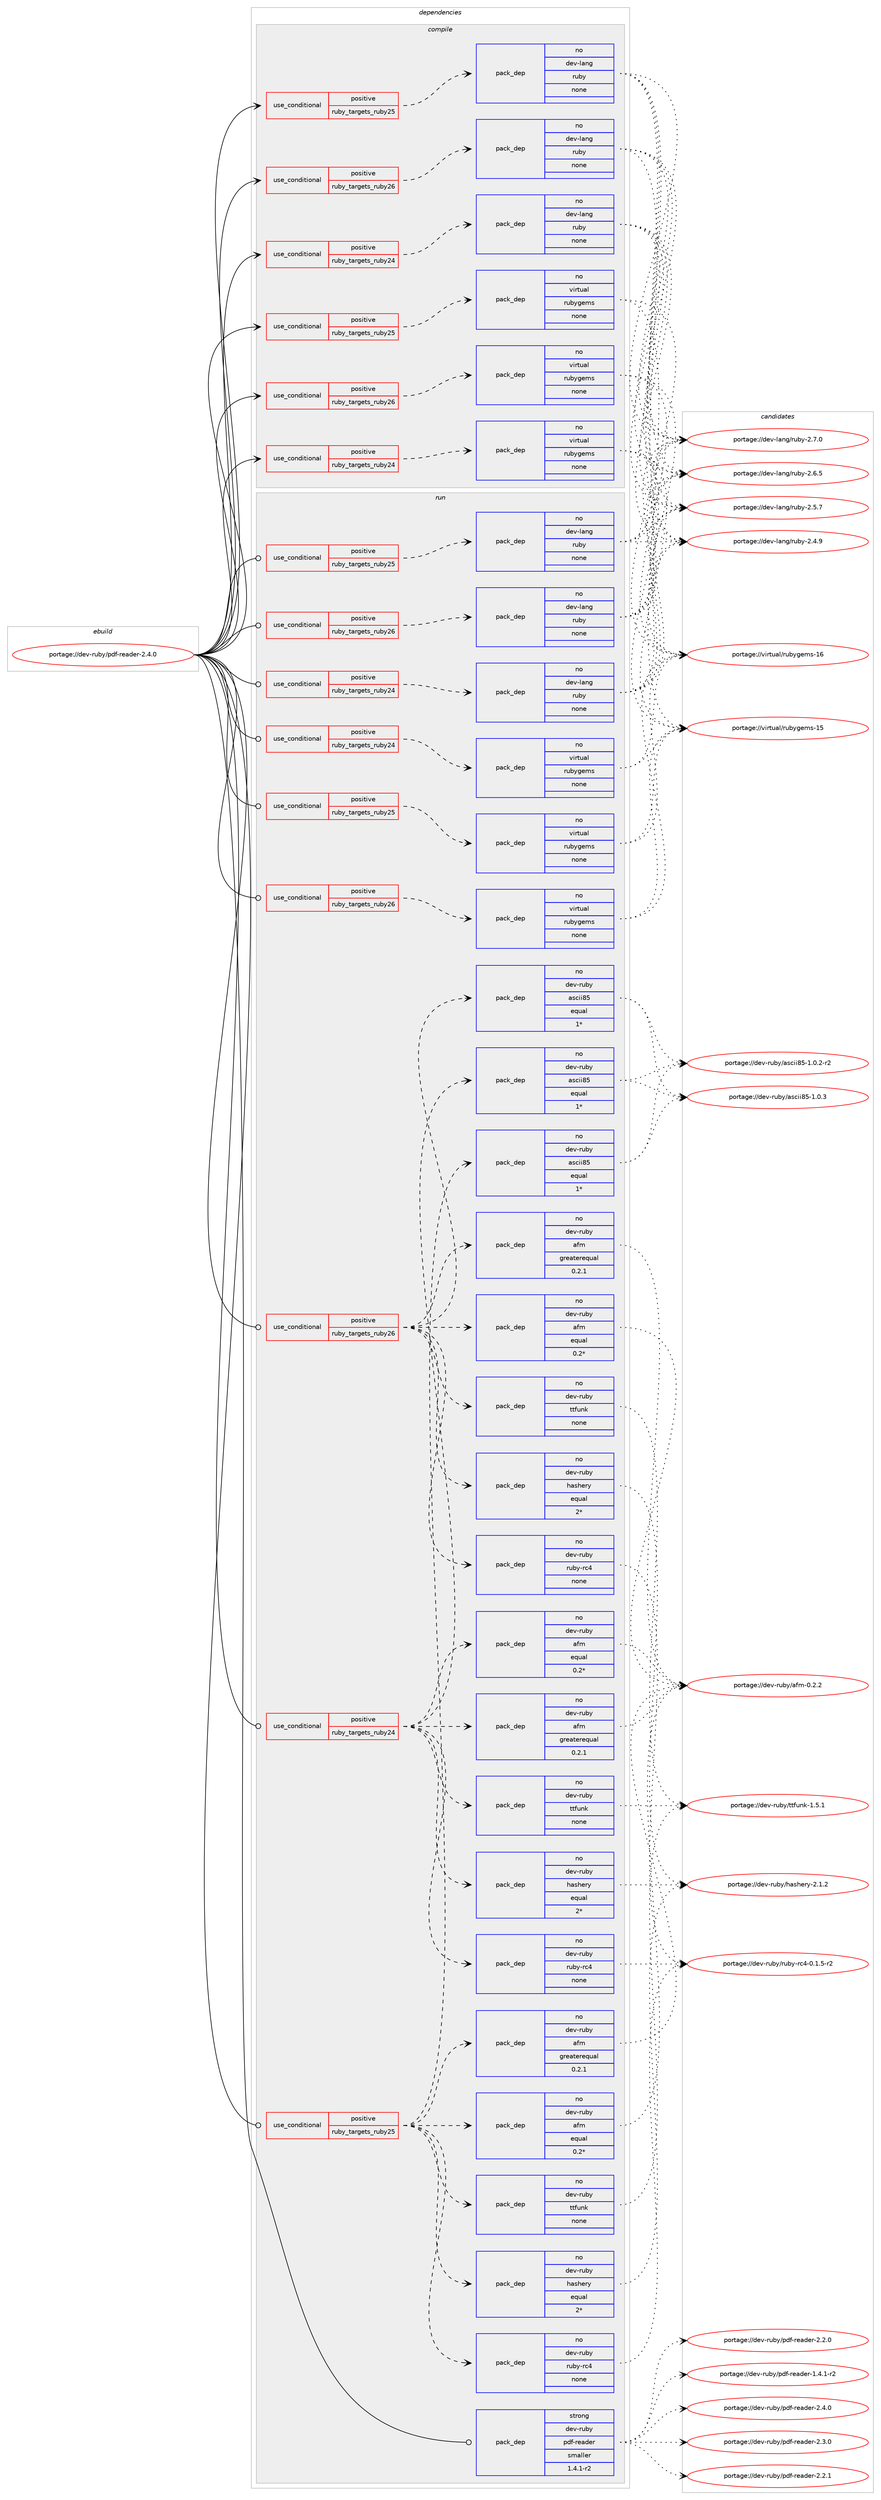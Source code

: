 digraph prolog {

# *************
# Graph options
# *************

newrank=true;
concentrate=true;
compound=true;
graph [rankdir=LR,fontname=Helvetica,fontsize=10,ranksep=1.5];#, ranksep=2.5, nodesep=0.2];
edge  [arrowhead=vee];
node  [fontname=Helvetica,fontsize=10];

# **********
# The ebuild
# **********

subgraph cluster_leftcol {
color=gray;
label=<<i>ebuild</i>>;
id [label="portage://dev-ruby/pdf-reader-2.4.0", color=red, width=4, href="../dev-ruby/pdf-reader-2.4.0.svg"];
}

# ****************
# The dependencies
# ****************

subgraph cluster_midcol {
color=gray;
label=<<i>dependencies</i>>;
subgraph cluster_compile {
fillcolor="#eeeeee";
style=filled;
label=<<i>compile</i>>;
subgraph cond78626 {
dependency339216 [label=<<TABLE BORDER="0" CELLBORDER="1" CELLSPACING="0" CELLPADDING="4"><TR><TD ROWSPAN="3" CELLPADDING="10">use_conditional</TD></TR><TR><TD>positive</TD></TR><TR><TD>ruby_targets_ruby24</TD></TR></TABLE>>, shape=none, color=red];
subgraph pack255843 {
dependency339217 [label=<<TABLE BORDER="0" CELLBORDER="1" CELLSPACING="0" CELLPADDING="4" WIDTH="220"><TR><TD ROWSPAN="6" CELLPADDING="30">pack_dep</TD></TR><TR><TD WIDTH="110">no</TD></TR><TR><TD>dev-lang</TD></TR><TR><TD>ruby</TD></TR><TR><TD>none</TD></TR><TR><TD></TD></TR></TABLE>>, shape=none, color=blue];
}
dependency339216:e -> dependency339217:w [weight=20,style="dashed",arrowhead="vee"];
}
id:e -> dependency339216:w [weight=20,style="solid",arrowhead="vee"];
subgraph cond78627 {
dependency339218 [label=<<TABLE BORDER="0" CELLBORDER="1" CELLSPACING="0" CELLPADDING="4"><TR><TD ROWSPAN="3" CELLPADDING="10">use_conditional</TD></TR><TR><TD>positive</TD></TR><TR><TD>ruby_targets_ruby24</TD></TR></TABLE>>, shape=none, color=red];
subgraph pack255844 {
dependency339219 [label=<<TABLE BORDER="0" CELLBORDER="1" CELLSPACING="0" CELLPADDING="4" WIDTH="220"><TR><TD ROWSPAN="6" CELLPADDING="30">pack_dep</TD></TR><TR><TD WIDTH="110">no</TD></TR><TR><TD>virtual</TD></TR><TR><TD>rubygems</TD></TR><TR><TD>none</TD></TR><TR><TD></TD></TR></TABLE>>, shape=none, color=blue];
}
dependency339218:e -> dependency339219:w [weight=20,style="dashed",arrowhead="vee"];
}
id:e -> dependency339218:w [weight=20,style="solid",arrowhead="vee"];
subgraph cond78628 {
dependency339220 [label=<<TABLE BORDER="0" CELLBORDER="1" CELLSPACING="0" CELLPADDING="4"><TR><TD ROWSPAN="3" CELLPADDING="10">use_conditional</TD></TR><TR><TD>positive</TD></TR><TR><TD>ruby_targets_ruby25</TD></TR></TABLE>>, shape=none, color=red];
subgraph pack255845 {
dependency339221 [label=<<TABLE BORDER="0" CELLBORDER="1" CELLSPACING="0" CELLPADDING="4" WIDTH="220"><TR><TD ROWSPAN="6" CELLPADDING="30">pack_dep</TD></TR><TR><TD WIDTH="110">no</TD></TR><TR><TD>dev-lang</TD></TR><TR><TD>ruby</TD></TR><TR><TD>none</TD></TR><TR><TD></TD></TR></TABLE>>, shape=none, color=blue];
}
dependency339220:e -> dependency339221:w [weight=20,style="dashed",arrowhead="vee"];
}
id:e -> dependency339220:w [weight=20,style="solid",arrowhead="vee"];
subgraph cond78629 {
dependency339222 [label=<<TABLE BORDER="0" CELLBORDER="1" CELLSPACING="0" CELLPADDING="4"><TR><TD ROWSPAN="3" CELLPADDING="10">use_conditional</TD></TR><TR><TD>positive</TD></TR><TR><TD>ruby_targets_ruby25</TD></TR></TABLE>>, shape=none, color=red];
subgraph pack255846 {
dependency339223 [label=<<TABLE BORDER="0" CELLBORDER="1" CELLSPACING="0" CELLPADDING="4" WIDTH="220"><TR><TD ROWSPAN="6" CELLPADDING="30">pack_dep</TD></TR><TR><TD WIDTH="110">no</TD></TR><TR><TD>virtual</TD></TR><TR><TD>rubygems</TD></TR><TR><TD>none</TD></TR><TR><TD></TD></TR></TABLE>>, shape=none, color=blue];
}
dependency339222:e -> dependency339223:w [weight=20,style="dashed",arrowhead="vee"];
}
id:e -> dependency339222:w [weight=20,style="solid",arrowhead="vee"];
subgraph cond78630 {
dependency339224 [label=<<TABLE BORDER="0" CELLBORDER="1" CELLSPACING="0" CELLPADDING="4"><TR><TD ROWSPAN="3" CELLPADDING="10">use_conditional</TD></TR><TR><TD>positive</TD></TR><TR><TD>ruby_targets_ruby26</TD></TR></TABLE>>, shape=none, color=red];
subgraph pack255847 {
dependency339225 [label=<<TABLE BORDER="0" CELLBORDER="1" CELLSPACING="0" CELLPADDING="4" WIDTH="220"><TR><TD ROWSPAN="6" CELLPADDING="30">pack_dep</TD></TR><TR><TD WIDTH="110">no</TD></TR><TR><TD>dev-lang</TD></TR><TR><TD>ruby</TD></TR><TR><TD>none</TD></TR><TR><TD></TD></TR></TABLE>>, shape=none, color=blue];
}
dependency339224:e -> dependency339225:w [weight=20,style="dashed",arrowhead="vee"];
}
id:e -> dependency339224:w [weight=20,style="solid",arrowhead="vee"];
subgraph cond78631 {
dependency339226 [label=<<TABLE BORDER="0" CELLBORDER="1" CELLSPACING="0" CELLPADDING="4"><TR><TD ROWSPAN="3" CELLPADDING="10">use_conditional</TD></TR><TR><TD>positive</TD></TR><TR><TD>ruby_targets_ruby26</TD></TR></TABLE>>, shape=none, color=red];
subgraph pack255848 {
dependency339227 [label=<<TABLE BORDER="0" CELLBORDER="1" CELLSPACING="0" CELLPADDING="4" WIDTH="220"><TR><TD ROWSPAN="6" CELLPADDING="30">pack_dep</TD></TR><TR><TD WIDTH="110">no</TD></TR><TR><TD>virtual</TD></TR><TR><TD>rubygems</TD></TR><TR><TD>none</TD></TR><TR><TD></TD></TR></TABLE>>, shape=none, color=blue];
}
dependency339226:e -> dependency339227:w [weight=20,style="dashed",arrowhead="vee"];
}
id:e -> dependency339226:w [weight=20,style="solid",arrowhead="vee"];
}
subgraph cluster_compileandrun {
fillcolor="#eeeeee";
style=filled;
label=<<i>compile and run</i>>;
}
subgraph cluster_run {
fillcolor="#eeeeee";
style=filled;
label=<<i>run</i>>;
subgraph cond78632 {
dependency339228 [label=<<TABLE BORDER="0" CELLBORDER="1" CELLSPACING="0" CELLPADDING="4"><TR><TD ROWSPAN="3" CELLPADDING="10">use_conditional</TD></TR><TR><TD>positive</TD></TR><TR><TD>ruby_targets_ruby24</TD></TR></TABLE>>, shape=none, color=red];
subgraph pack255849 {
dependency339229 [label=<<TABLE BORDER="0" CELLBORDER="1" CELLSPACING="0" CELLPADDING="4" WIDTH="220"><TR><TD ROWSPAN="6" CELLPADDING="30">pack_dep</TD></TR><TR><TD WIDTH="110">no</TD></TR><TR><TD>dev-lang</TD></TR><TR><TD>ruby</TD></TR><TR><TD>none</TD></TR><TR><TD></TD></TR></TABLE>>, shape=none, color=blue];
}
dependency339228:e -> dependency339229:w [weight=20,style="dashed",arrowhead="vee"];
}
id:e -> dependency339228:w [weight=20,style="solid",arrowhead="odot"];
subgraph cond78633 {
dependency339230 [label=<<TABLE BORDER="0" CELLBORDER="1" CELLSPACING="0" CELLPADDING="4"><TR><TD ROWSPAN="3" CELLPADDING="10">use_conditional</TD></TR><TR><TD>positive</TD></TR><TR><TD>ruby_targets_ruby24</TD></TR></TABLE>>, shape=none, color=red];
subgraph pack255850 {
dependency339231 [label=<<TABLE BORDER="0" CELLBORDER="1" CELLSPACING="0" CELLPADDING="4" WIDTH="220"><TR><TD ROWSPAN="6" CELLPADDING="30">pack_dep</TD></TR><TR><TD WIDTH="110">no</TD></TR><TR><TD>dev-ruby</TD></TR><TR><TD>afm</TD></TR><TR><TD>greaterequal</TD></TR><TR><TD>0.2.1</TD></TR></TABLE>>, shape=none, color=blue];
}
dependency339230:e -> dependency339231:w [weight=20,style="dashed",arrowhead="vee"];
subgraph pack255851 {
dependency339232 [label=<<TABLE BORDER="0" CELLBORDER="1" CELLSPACING="0" CELLPADDING="4" WIDTH="220"><TR><TD ROWSPAN="6" CELLPADDING="30">pack_dep</TD></TR><TR><TD WIDTH="110">no</TD></TR><TR><TD>dev-ruby</TD></TR><TR><TD>afm</TD></TR><TR><TD>equal</TD></TR><TR><TD>0.2*</TD></TR></TABLE>>, shape=none, color=blue];
}
dependency339230:e -> dependency339232:w [weight=20,style="dashed",arrowhead="vee"];
subgraph pack255852 {
dependency339233 [label=<<TABLE BORDER="0" CELLBORDER="1" CELLSPACING="0" CELLPADDING="4" WIDTH="220"><TR><TD ROWSPAN="6" CELLPADDING="30">pack_dep</TD></TR><TR><TD WIDTH="110">no</TD></TR><TR><TD>dev-ruby</TD></TR><TR><TD>ascii85</TD></TR><TR><TD>equal</TD></TR><TR><TD>1*</TD></TR></TABLE>>, shape=none, color=blue];
}
dependency339230:e -> dependency339233:w [weight=20,style="dashed",arrowhead="vee"];
subgraph pack255853 {
dependency339234 [label=<<TABLE BORDER="0" CELLBORDER="1" CELLSPACING="0" CELLPADDING="4" WIDTH="220"><TR><TD ROWSPAN="6" CELLPADDING="30">pack_dep</TD></TR><TR><TD WIDTH="110">no</TD></TR><TR><TD>dev-ruby</TD></TR><TR><TD>hashery</TD></TR><TR><TD>equal</TD></TR><TR><TD>2*</TD></TR></TABLE>>, shape=none, color=blue];
}
dependency339230:e -> dependency339234:w [weight=20,style="dashed",arrowhead="vee"];
subgraph pack255854 {
dependency339235 [label=<<TABLE BORDER="0" CELLBORDER="1" CELLSPACING="0" CELLPADDING="4" WIDTH="220"><TR><TD ROWSPAN="6" CELLPADDING="30">pack_dep</TD></TR><TR><TD WIDTH="110">no</TD></TR><TR><TD>dev-ruby</TD></TR><TR><TD>ttfunk</TD></TR><TR><TD>none</TD></TR><TR><TD></TD></TR></TABLE>>, shape=none, color=blue];
}
dependency339230:e -> dependency339235:w [weight=20,style="dashed",arrowhead="vee"];
subgraph pack255855 {
dependency339236 [label=<<TABLE BORDER="0" CELLBORDER="1" CELLSPACING="0" CELLPADDING="4" WIDTH="220"><TR><TD ROWSPAN="6" CELLPADDING="30">pack_dep</TD></TR><TR><TD WIDTH="110">no</TD></TR><TR><TD>dev-ruby</TD></TR><TR><TD>ruby-rc4</TD></TR><TR><TD>none</TD></TR><TR><TD></TD></TR></TABLE>>, shape=none, color=blue];
}
dependency339230:e -> dependency339236:w [weight=20,style="dashed",arrowhead="vee"];
}
id:e -> dependency339230:w [weight=20,style="solid",arrowhead="odot"];
subgraph cond78634 {
dependency339237 [label=<<TABLE BORDER="0" CELLBORDER="1" CELLSPACING="0" CELLPADDING="4"><TR><TD ROWSPAN="3" CELLPADDING="10">use_conditional</TD></TR><TR><TD>positive</TD></TR><TR><TD>ruby_targets_ruby24</TD></TR></TABLE>>, shape=none, color=red];
subgraph pack255856 {
dependency339238 [label=<<TABLE BORDER="0" CELLBORDER="1" CELLSPACING="0" CELLPADDING="4" WIDTH="220"><TR><TD ROWSPAN="6" CELLPADDING="30">pack_dep</TD></TR><TR><TD WIDTH="110">no</TD></TR><TR><TD>virtual</TD></TR><TR><TD>rubygems</TD></TR><TR><TD>none</TD></TR><TR><TD></TD></TR></TABLE>>, shape=none, color=blue];
}
dependency339237:e -> dependency339238:w [weight=20,style="dashed",arrowhead="vee"];
}
id:e -> dependency339237:w [weight=20,style="solid",arrowhead="odot"];
subgraph cond78635 {
dependency339239 [label=<<TABLE BORDER="0" CELLBORDER="1" CELLSPACING="0" CELLPADDING="4"><TR><TD ROWSPAN="3" CELLPADDING="10">use_conditional</TD></TR><TR><TD>positive</TD></TR><TR><TD>ruby_targets_ruby25</TD></TR></TABLE>>, shape=none, color=red];
subgraph pack255857 {
dependency339240 [label=<<TABLE BORDER="0" CELLBORDER="1" CELLSPACING="0" CELLPADDING="4" WIDTH="220"><TR><TD ROWSPAN="6" CELLPADDING="30">pack_dep</TD></TR><TR><TD WIDTH="110">no</TD></TR><TR><TD>dev-lang</TD></TR><TR><TD>ruby</TD></TR><TR><TD>none</TD></TR><TR><TD></TD></TR></TABLE>>, shape=none, color=blue];
}
dependency339239:e -> dependency339240:w [weight=20,style="dashed",arrowhead="vee"];
}
id:e -> dependency339239:w [weight=20,style="solid",arrowhead="odot"];
subgraph cond78636 {
dependency339241 [label=<<TABLE BORDER="0" CELLBORDER="1" CELLSPACING="0" CELLPADDING="4"><TR><TD ROWSPAN="3" CELLPADDING="10">use_conditional</TD></TR><TR><TD>positive</TD></TR><TR><TD>ruby_targets_ruby25</TD></TR></TABLE>>, shape=none, color=red];
subgraph pack255858 {
dependency339242 [label=<<TABLE BORDER="0" CELLBORDER="1" CELLSPACING="0" CELLPADDING="4" WIDTH="220"><TR><TD ROWSPAN="6" CELLPADDING="30">pack_dep</TD></TR><TR><TD WIDTH="110">no</TD></TR><TR><TD>dev-ruby</TD></TR><TR><TD>afm</TD></TR><TR><TD>greaterequal</TD></TR><TR><TD>0.2.1</TD></TR></TABLE>>, shape=none, color=blue];
}
dependency339241:e -> dependency339242:w [weight=20,style="dashed",arrowhead="vee"];
subgraph pack255859 {
dependency339243 [label=<<TABLE BORDER="0" CELLBORDER="1" CELLSPACING="0" CELLPADDING="4" WIDTH="220"><TR><TD ROWSPAN="6" CELLPADDING="30">pack_dep</TD></TR><TR><TD WIDTH="110">no</TD></TR><TR><TD>dev-ruby</TD></TR><TR><TD>afm</TD></TR><TR><TD>equal</TD></TR><TR><TD>0.2*</TD></TR></TABLE>>, shape=none, color=blue];
}
dependency339241:e -> dependency339243:w [weight=20,style="dashed",arrowhead="vee"];
subgraph pack255860 {
dependency339244 [label=<<TABLE BORDER="0" CELLBORDER="1" CELLSPACING="0" CELLPADDING="4" WIDTH="220"><TR><TD ROWSPAN="6" CELLPADDING="30">pack_dep</TD></TR><TR><TD WIDTH="110">no</TD></TR><TR><TD>dev-ruby</TD></TR><TR><TD>ascii85</TD></TR><TR><TD>equal</TD></TR><TR><TD>1*</TD></TR></TABLE>>, shape=none, color=blue];
}
dependency339241:e -> dependency339244:w [weight=20,style="dashed",arrowhead="vee"];
subgraph pack255861 {
dependency339245 [label=<<TABLE BORDER="0" CELLBORDER="1" CELLSPACING="0" CELLPADDING="4" WIDTH="220"><TR><TD ROWSPAN="6" CELLPADDING="30">pack_dep</TD></TR><TR><TD WIDTH="110">no</TD></TR><TR><TD>dev-ruby</TD></TR><TR><TD>hashery</TD></TR><TR><TD>equal</TD></TR><TR><TD>2*</TD></TR></TABLE>>, shape=none, color=blue];
}
dependency339241:e -> dependency339245:w [weight=20,style="dashed",arrowhead="vee"];
subgraph pack255862 {
dependency339246 [label=<<TABLE BORDER="0" CELLBORDER="1" CELLSPACING="0" CELLPADDING="4" WIDTH="220"><TR><TD ROWSPAN="6" CELLPADDING="30">pack_dep</TD></TR><TR><TD WIDTH="110">no</TD></TR><TR><TD>dev-ruby</TD></TR><TR><TD>ttfunk</TD></TR><TR><TD>none</TD></TR><TR><TD></TD></TR></TABLE>>, shape=none, color=blue];
}
dependency339241:e -> dependency339246:w [weight=20,style="dashed",arrowhead="vee"];
subgraph pack255863 {
dependency339247 [label=<<TABLE BORDER="0" CELLBORDER="1" CELLSPACING="0" CELLPADDING="4" WIDTH="220"><TR><TD ROWSPAN="6" CELLPADDING="30">pack_dep</TD></TR><TR><TD WIDTH="110">no</TD></TR><TR><TD>dev-ruby</TD></TR><TR><TD>ruby-rc4</TD></TR><TR><TD>none</TD></TR><TR><TD></TD></TR></TABLE>>, shape=none, color=blue];
}
dependency339241:e -> dependency339247:w [weight=20,style="dashed",arrowhead="vee"];
}
id:e -> dependency339241:w [weight=20,style="solid",arrowhead="odot"];
subgraph cond78637 {
dependency339248 [label=<<TABLE BORDER="0" CELLBORDER="1" CELLSPACING="0" CELLPADDING="4"><TR><TD ROWSPAN="3" CELLPADDING="10">use_conditional</TD></TR><TR><TD>positive</TD></TR><TR><TD>ruby_targets_ruby25</TD></TR></TABLE>>, shape=none, color=red];
subgraph pack255864 {
dependency339249 [label=<<TABLE BORDER="0" CELLBORDER="1" CELLSPACING="0" CELLPADDING="4" WIDTH="220"><TR><TD ROWSPAN="6" CELLPADDING="30">pack_dep</TD></TR><TR><TD WIDTH="110">no</TD></TR><TR><TD>virtual</TD></TR><TR><TD>rubygems</TD></TR><TR><TD>none</TD></TR><TR><TD></TD></TR></TABLE>>, shape=none, color=blue];
}
dependency339248:e -> dependency339249:w [weight=20,style="dashed",arrowhead="vee"];
}
id:e -> dependency339248:w [weight=20,style="solid",arrowhead="odot"];
subgraph cond78638 {
dependency339250 [label=<<TABLE BORDER="0" CELLBORDER="1" CELLSPACING="0" CELLPADDING="4"><TR><TD ROWSPAN="3" CELLPADDING="10">use_conditional</TD></TR><TR><TD>positive</TD></TR><TR><TD>ruby_targets_ruby26</TD></TR></TABLE>>, shape=none, color=red];
subgraph pack255865 {
dependency339251 [label=<<TABLE BORDER="0" CELLBORDER="1" CELLSPACING="0" CELLPADDING="4" WIDTH="220"><TR><TD ROWSPAN="6" CELLPADDING="30">pack_dep</TD></TR><TR><TD WIDTH="110">no</TD></TR><TR><TD>dev-lang</TD></TR><TR><TD>ruby</TD></TR><TR><TD>none</TD></TR><TR><TD></TD></TR></TABLE>>, shape=none, color=blue];
}
dependency339250:e -> dependency339251:w [weight=20,style="dashed",arrowhead="vee"];
}
id:e -> dependency339250:w [weight=20,style="solid",arrowhead="odot"];
subgraph cond78639 {
dependency339252 [label=<<TABLE BORDER="0" CELLBORDER="1" CELLSPACING="0" CELLPADDING="4"><TR><TD ROWSPAN="3" CELLPADDING="10">use_conditional</TD></TR><TR><TD>positive</TD></TR><TR><TD>ruby_targets_ruby26</TD></TR></TABLE>>, shape=none, color=red];
subgraph pack255866 {
dependency339253 [label=<<TABLE BORDER="0" CELLBORDER="1" CELLSPACING="0" CELLPADDING="4" WIDTH="220"><TR><TD ROWSPAN="6" CELLPADDING="30">pack_dep</TD></TR><TR><TD WIDTH="110">no</TD></TR><TR><TD>dev-ruby</TD></TR><TR><TD>afm</TD></TR><TR><TD>greaterequal</TD></TR><TR><TD>0.2.1</TD></TR></TABLE>>, shape=none, color=blue];
}
dependency339252:e -> dependency339253:w [weight=20,style="dashed",arrowhead="vee"];
subgraph pack255867 {
dependency339254 [label=<<TABLE BORDER="0" CELLBORDER="1" CELLSPACING="0" CELLPADDING="4" WIDTH="220"><TR><TD ROWSPAN="6" CELLPADDING="30">pack_dep</TD></TR><TR><TD WIDTH="110">no</TD></TR><TR><TD>dev-ruby</TD></TR><TR><TD>afm</TD></TR><TR><TD>equal</TD></TR><TR><TD>0.2*</TD></TR></TABLE>>, shape=none, color=blue];
}
dependency339252:e -> dependency339254:w [weight=20,style="dashed",arrowhead="vee"];
subgraph pack255868 {
dependency339255 [label=<<TABLE BORDER="0" CELLBORDER="1" CELLSPACING="0" CELLPADDING="4" WIDTH="220"><TR><TD ROWSPAN="6" CELLPADDING="30">pack_dep</TD></TR><TR><TD WIDTH="110">no</TD></TR><TR><TD>dev-ruby</TD></TR><TR><TD>ascii85</TD></TR><TR><TD>equal</TD></TR><TR><TD>1*</TD></TR></TABLE>>, shape=none, color=blue];
}
dependency339252:e -> dependency339255:w [weight=20,style="dashed",arrowhead="vee"];
subgraph pack255869 {
dependency339256 [label=<<TABLE BORDER="0" CELLBORDER="1" CELLSPACING="0" CELLPADDING="4" WIDTH="220"><TR><TD ROWSPAN="6" CELLPADDING="30">pack_dep</TD></TR><TR><TD WIDTH="110">no</TD></TR><TR><TD>dev-ruby</TD></TR><TR><TD>hashery</TD></TR><TR><TD>equal</TD></TR><TR><TD>2*</TD></TR></TABLE>>, shape=none, color=blue];
}
dependency339252:e -> dependency339256:w [weight=20,style="dashed",arrowhead="vee"];
subgraph pack255870 {
dependency339257 [label=<<TABLE BORDER="0" CELLBORDER="1" CELLSPACING="0" CELLPADDING="4" WIDTH="220"><TR><TD ROWSPAN="6" CELLPADDING="30">pack_dep</TD></TR><TR><TD WIDTH="110">no</TD></TR><TR><TD>dev-ruby</TD></TR><TR><TD>ttfunk</TD></TR><TR><TD>none</TD></TR><TR><TD></TD></TR></TABLE>>, shape=none, color=blue];
}
dependency339252:e -> dependency339257:w [weight=20,style="dashed",arrowhead="vee"];
subgraph pack255871 {
dependency339258 [label=<<TABLE BORDER="0" CELLBORDER="1" CELLSPACING="0" CELLPADDING="4" WIDTH="220"><TR><TD ROWSPAN="6" CELLPADDING="30">pack_dep</TD></TR><TR><TD WIDTH="110">no</TD></TR><TR><TD>dev-ruby</TD></TR><TR><TD>ruby-rc4</TD></TR><TR><TD>none</TD></TR><TR><TD></TD></TR></TABLE>>, shape=none, color=blue];
}
dependency339252:e -> dependency339258:w [weight=20,style="dashed",arrowhead="vee"];
}
id:e -> dependency339252:w [weight=20,style="solid",arrowhead="odot"];
subgraph cond78640 {
dependency339259 [label=<<TABLE BORDER="0" CELLBORDER="1" CELLSPACING="0" CELLPADDING="4"><TR><TD ROWSPAN="3" CELLPADDING="10">use_conditional</TD></TR><TR><TD>positive</TD></TR><TR><TD>ruby_targets_ruby26</TD></TR></TABLE>>, shape=none, color=red];
subgraph pack255872 {
dependency339260 [label=<<TABLE BORDER="0" CELLBORDER="1" CELLSPACING="0" CELLPADDING="4" WIDTH="220"><TR><TD ROWSPAN="6" CELLPADDING="30">pack_dep</TD></TR><TR><TD WIDTH="110">no</TD></TR><TR><TD>virtual</TD></TR><TR><TD>rubygems</TD></TR><TR><TD>none</TD></TR><TR><TD></TD></TR></TABLE>>, shape=none, color=blue];
}
dependency339259:e -> dependency339260:w [weight=20,style="dashed",arrowhead="vee"];
}
id:e -> dependency339259:w [weight=20,style="solid",arrowhead="odot"];
subgraph pack255873 {
dependency339261 [label=<<TABLE BORDER="0" CELLBORDER="1" CELLSPACING="0" CELLPADDING="4" WIDTH="220"><TR><TD ROWSPAN="6" CELLPADDING="30">pack_dep</TD></TR><TR><TD WIDTH="110">strong</TD></TR><TR><TD>dev-ruby</TD></TR><TR><TD>pdf-reader</TD></TR><TR><TD>smaller</TD></TR><TR><TD>1.4.1-r2</TD></TR></TABLE>>, shape=none, color=blue];
}
id:e -> dependency339261:w [weight=20,style="solid",arrowhead="odot"];
}
}

# **************
# The candidates
# **************

subgraph cluster_choices {
rank=same;
color=gray;
label=<<i>candidates</i>>;

subgraph choice255843 {
color=black;
nodesep=1;
choice10010111845108971101034711411798121455046554648 [label="portage://dev-lang/ruby-2.7.0", color=red, width=4,href="../dev-lang/ruby-2.7.0.svg"];
choice10010111845108971101034711411798121455046544653 [label="portage://dev-lang/ruby-2.6.5", color=red, width=4,href="../dev-lang/ruby-2.6.5.svg"];
choice10010111845108971101034711411798121455046534655 [label="portage://dev-lang/ruby-2.5.7", color=red, width=4,href="../dev-lang/ruby-2.5.7.svg"];
choice10010111845108971101034711411798121455046524657 [label="portage://dev-lang/ruby-2.4.9", color=red, width=4,href="../dev-lang/ruby-2.4.9.svg"];
dependency339217:e -> choice10010111845108971101034711411798121455046554648:w [style=dotted,weight="100"];
dependency339217:e -> choice10010111845108971101034711411798121455046544653:w [style=dotted,weight="100"];
dependency339217:e -> choice10010111845108971101034711411798121455046534655:w [style=dotted,weight="100"];
dependency339217:e -> choice10010111845108971101034711411798121455046524657:w [style=dotted,weight="100"];
}
subgraph choice255844 {
color=black;
nodesep=1;
choice118105114116117971084711411798121103101109115454954 [label="portage://virtual/rubygems-16", color=red, width=4,href="../virtual/rubygems-16.svg"];
choice118105114116117971084711411798121103101109115454953 [label="portage://virtual/rubygems-15", color=red, width=4,href="../virtual/rubygems-15.svg"];
dependency339219:e -> choice118105114116117971084711411798121103101109115454954:w [style=dotted,weight="100"];
dependency339219:e -> choice118105114116117971084711411798121103101109115454953:w [style=dotted,weight="100"];
}
subgraph choice255845 {
color=black;
nodesep=1;
choice10010111845108971101034711411798121455046554648 [label="portage://dev-lang/ruby-2.7.0", color=red, width=4,href="../dev-lang/ruby-2.7.0.svg"];
choice10010111845108971101034711411798121455046544653 [label="portage://dev-lang/ruby-2.6.5", color=red, width=4,href="../dev-lang/ruby-2.6.5.svg"];
choice10010111845108971101034711411798121455046534655 [label="portage://dev-lang/ruby-2.5.7", color=red, width=4,href="../dev-lang/ruby-2.5.7.svg"];
choice10010111845108971101034711411798121455046524657 [label="portage://dev-lang/ruby-2.4.9", color=red, width=4,href="../dev-lang/ruby-2.4.9.svg"];
dependency339221:e -> choice10010111845108971101034711411798121455046554648:w [style=dotted,weight="100"];
dependency339221:e -> choice10010111845108971101034711411798121455046544653:w [style=dotted,weight="100"];
dependency339221:e -> choice10010111845108971101034711411798121455046534655:w [style=dotted,weight="100"];
dependency339221:e -> choice10010111845108971101034711411798121455046524657:w [style=dotted,weight="100"];
}
subgraph choice255846 {
color=black;
nodesep=1;
choice118105114116117971084711411798121103101109115454954 [label="portage://virtual/rubygems-16", color=red, width=4,href="../virtual/rubygems-16.svg"];
choice118105114116117971084711411798121103101109115454953 [label="portage://virtual/rubygems-15", color=red, width=4,href="../virtual/rubygems-15.svg"];
dependency339223:e -> choice118105114116117971084711411798121103101109115454954:w [style=dotted,weight="100"];
dependency339223:e -> choice118105114116117971084711411798121103101109115454953:w [style=dotted,weight="100"];
}
subgraph choice255847 {
color=black;
nodesep=1;
choice10010111845108971101034711411798121455046554648 [label="portage://dev-lang/ruby-2.7.0", color=red, width=4,href="../dev-lang/ruby-2.7.0.svg"];
choice10010111845108971101034711411798121455046544653 [label="portage://dev-lang/ruby-2.6.5", color=red, width=4,href="../dev-lang/ruby-2.6.5.svg"];
choice10010111845108971101034711411798121455046534655 [label="portage://dev-lang/ruby-2.5.7", color=red, width=4,href="../dev-lang/ruby-2.5.7.svg"];
choice10010111845108971101034711411798121455046524657 [label="portage://dev-lang/ruby-2.4.9", color=red, width=4,href="../dev-lang/ruby-2.4.9.svg"];
dependency339225:e -> choice10010111845108971101034711411798121455046554648:w [style=dotted,weight="100"];
dependency339225:e -> choice10010111845108971101034711411798121455046544653:w [style=dotted,weight="100"];
dependency339225:e -> choice10010111845108971101034711411798121455046534655:w [style=dotted,weight="100"];
dependency339225:e -> choice10010111845108971101034711411798121455046524657:w [style=dotted,weight="100"];
}
subgraph choice255848 {
color=black;
nodesep=1;
choice118105114116117971084711411798121103101109115454954 [label="portage://virtual/rubygems-16", color=red, width=4,href="../virtual/rubygems-16.svg"];
choice118105114116117971084711411798121103101109115454953 [label="portage://virtual/rubygems-15", color=red, width=4,href="../virtual/rubygems-15.svg"];
dependency339227:e -> choice118105114116117971084711411798121103101109115454954:w [style=dotted,weight="100"];
dependency339227:e -> choice118105114116117971084711411798121103101109115454953:w [style=dotted,weight="100"];
}
subgraph choice255849 {
color=black;
nodesep=1;
choice10010111845108971101034711411798121455046554648 [label="portage://dev-lang/ruby-2.7.0", color=red, width=4,href="../dev-lang/ruby-2.7.0.svg"];
choice10010111845108971101034711411798121455046544653 [label="portage://dev-lang/ruby-2.6.5", color=red, width=4,href="../dev-lang/ruby-2.6.5.svg"];
choice10010111845108971101034711411798121455046534655 [label="portage://dev-lang/ruby-2.5.7", color=red, width=4,href="../dev-lang/ruby-2.5.7.svg"];
choice10010111845108971101034711411798121455046524657 [label="portage://dev-lang/ruby-2.4.9", color=red, width=4,href="../dev-lang/ruby-2.4.9.svg"];
dependency339229:e -> choice10010111845108971101034711411798121455046554648:w [style=dotted,weight="100"];
dependency339229:e -> choice10010111845108971101034711411798121455046544653:w [style=dotted,weight="100"];
dependency339229:e -> choice10010111845108971101034711411798121455046534655:w [style=dotted,weight="100"];
dependency339229:e -> choice10010111845108971101034711411798121455046524657:w [style=dotted,weight="100"];
}
subgraph choice255850 {
color=black;
nodesep=1;
choice10010111845114117981214797102109454846504650 [label="portage://dev-ruby/afm-0.2.2", color=red, width=4,href="../dev-ruby/afm-0.2.2.svg"];
dependency339231:e -> choice10010111845114117981214797102109454846504650:w [style=dotted,weight="100"];
}
subgraph choice255851 {
color=black;
nodesep=1;
choice10010111845114117981214797102109454846504650 [label="portage://dev-ruby/afm-0.2.2", color=red, width=4,href="../dev-ruby/afm-0.2.2.svg"];
dependency339232:e -> choice10010111845114117981214797102109454846504650:w [style=dotted,weight="100"];
}
subgraph choice255852 {
color=black;
nodesep=1;
choice10010111845114117981214797115991051055653454946484651 [label="portage://dev-ruby/ascii85-1.0.3", color=red, width=4,href="../dev-ruby/ascii85-1.0.3.svg"];
choice100101118451141179812147971159910510556534549464846504511450 [label="portage://dev-ruby/ascii85-1.0.2-r2", color=red, width=4,href="../dev-ruby/ascii85-1.0.2-r2.svg"];
dependency339233:e -> choice10010111845114117981214797115991051055653454946484651:w [style=dotted,weight="100"];
dependency339233:e -> choice100101118451141179812147971159910510556534549464846504511450:w [style=dotted,weight="100"];
}
subgraph choice255853 {
color=black;
nodesep=1;
choice10010111845114117981214710497115104101114121455046494650 [label="portage://dev-ruby/hashery-2.1.2", color=red, width=4,href="../dev-ruby/hashery-2.1.2.svg"];
dependency339234:e -> choice10010111845114117981214710497115104101114121455046494650:w [style=dotted,weight="100"];
}
subgraph choice255854 {
color=black;
nodesep=1;
choice100101118451141179812147116116102117110107454946534649 [label="portage://dev-ruby/ttfunk-1.5.1", color=red, width=4,href="../dev-ruby/ttfunk-1.5.1.svg"];
dependency339235:e -> choice100101118451141179812147116116102117110107454946534649:w [style=dotted,weight="100"];
}
subgraph choice255855 {
color=black;
nodesep=1;
choice100101118451141179812147114117981214511499524548464946534511450 [label="portage://dev-ruby/ruby-rc4-0.1.5-r2", color=red, width=4,href="../dev-ruby/ruby-rc4-0.1.5-r2.svg"];
dependency339236:e -> choice100101118451141179812147114117981214511499524548464946534511450:w [style=dotted,weight="100"];
}
subgraph choice255856 {
color=black;
nodesep=1;
choice118105114116117971084711411798121103101109115454954 [label="portage://virtual/rubygems-16", color=red, width=4,href="../virtual/rubygems-16.svg"];
choice118105114116117971084711411798121103101109115454953 [label="portage://virtual/rubygems-15", color=red, width=4,href="../virtual/rubygems-15.svg"];
dependency339238:e -> choice118105114116117971084711411798121103101109115454954:w [style=dotted,weight="100"];
dependency339238:e -> choice118105114116117971084711411798121103101109115454953:w [style=dotted,weight="100"];
}
subgraph choice255857 {
color=black;
nodesep=1;
choice10010111845108971101034711411798121455046554648 [label="portage://dev-lang/ruby-2.7.0", color=red, width=4,href="../dev-lang/ruby-2.7.0.svg"];
choice10010111845108971101034711411798121455046544653 [label="portage://dev-lang/ruby-2.6.5", color=red, width=4,href="../dev-lang/ruby-2.6.5.svg"];
choice10010111845108971101034711411798121455046534655 [label="portage://dev-lang/ruby-2.5.7", color=red, width=4,href="../dev-lang/ruby-2.5.7.svg"];
choice10010111845108971101034711411798121455046524657 [label="portage://dev-lang/ruby-2.4.9", color=red, width=4,href="../dev-lang/ruby-2.4.9.svg"];
dependency339240:e -> choice10010111845108971101034711411798121455046554648:w [style=dotted,weight="100"];
dependency339240:e -> choice10010111845108971101034711411798121455046544653:w [style=dotted,weight="100"];
dependency339240:e -> choice10010111845108971101034711411798121455046534655:w [style=dotted,weight="100"];
dependency339240:e -> choice10010111845108971101034711411798121455046524657:w [style=dotted,weight="100"];
}
subgraph choice255858 {
color=black;
nodesep=1;
choice10010111845114117981214797102109454846504650 [label="portage://dev-ruby/afm-0.2.2", color=red, width=4,href="../dev-ruby/afm-0.2.2.svg"];
dependency339242:e -> choice10010111845114117981214797102109454846504650:w [style=dotted,weight="100"];
}
subgraph choice255859 {
color=black;
nodesep=1;
choice10010111845114117981214797102109454846504650 [label="portage://dev-ruby/afm-0.2.2", color=red, width=4,href="../dev-ruby/afm-0.2.2.svg"];
dependency339243:e -> choice10010111845114117981214797102109454846504650:w [style=dotted,weight="100"];
}
subgraph choice255860 {
color=black;
nodesep=1;
choice10010111845114117981214797115991051055653454946484651 [label="portage://dev-ruby/ascii85-1.0.3", color=red, width=4,href="../dev-ruby/ascii85-1.0.3.svg"];
choice100101118451141179812147971159910510556534549464846504511450 [label="portage://dev-ruby/ascii85-1.0.2-r2", color=red, width=4,href="../dev-ruby/ascii85-1.0.2-r2.svg"];
dependency339244:e -> choice10010111845114117981214797115991051055653454946484651:w [style=dotted,weight="100"];
dependency339244:e -> choice100101118451141179812147971159910510556534549464846504511450:w [style=dotted,weight="100"];
}
subgraph choice255861 {
color=black;
nodesep=1;
choice10010111845114117981214710497115104101114121455046494650 [label="portage://dev-ruby/hashery-2.1.2", color=red, width=4,href="../dev-ruby/hashery-2.1.2.svg"];
dependency339245:e -> choice10010111845114117981214710497115104101114121455046494650:w [style=dotted,weight="100"];
}
subgraph choice255862 {
color=black;
nodesep=1;
choice100101118451141179812147116116102117110107454946534649 [label="portage://dev-ruby/ttfunk-1.5.1", color=red, width=4,href="../dev-ruby/ttfunk-1.5.1.svg"];
dependency339246:e -> choice100101118451141179812147116116102117110107454946534649:w [style=dotted,weight="100"];
}
subgraph choice255863 {
color=black;
nodesep=1;
choice100101118451141179812147114117981214511499524548464946534511450 [label="portage://dev-ruby/ruby-rc4-0.1.5-r2", color=red, width=4,href="../dev-ruby/ruby-rc4-0.1.5-r2.svg"];
dependency339247:e -> choice100101118451141179812147114117981214511499524548464946534511450:w [style=dotted,weight="100"];
}
subgraph choice255864 {
color=black;
nodesep=1;
choice118105114116117971084711411798121103101109115454954 [label="portage://virtual/rubygems-16", color=red, width=4,href="../virtual/rubygems-16.svg"];
choice118105114116117971084711411798121103101109115454953 [label="portage://virtual/rubygems-15", color=red, width=4,href="../virtual/rubygems-15.svg"];
dependency339249:e -> choice118105114116117971084711411798121103101109115454954:w [style=dotted,weight="100"];
dependency339249:e -> choice118105114116117971084711411798121103101109115454953:w [style=dotted,weight="100"];
}
subgraph choice255865 {
color=black;
nodesep=1;
choice10010111845108971101034711411798121455046554648 [label="portage://dev-lang/ruby-2.7.0", color=red, width=4,href="../dev-lang/ruby-2.7.0.svg"];
choice10010111845108971101034711411798121455046544653 [label="portage://dev-lang/ruby-2.6.5", color=red, width=4,href="../dev-lang/ruby-2.6.5.svg"];
choice10010111845108971101034711411798121455046534655 [label="portage://dev-lang/ruby-2.5.7", color=red, width=4,href="../dev-lang/ruby-2.5.7.svg"];
choice10010111845108971101034711411798121455046524657 [label="portage://dev-lang/ruby-2.4.9", color=red, width=4,href="../dev-lang/ruby-2.4.9.svg"];
dependency339251:e -> choice10010111845108971101034711411798121455046554648:w [style=dotted,weight="100"];
dependency339251:e -> choice10010111845108971101034711411798121455046544653:w [style=dotted,weight="100"];
dependency339251:e -> choice10010111845108971101034711411798121455046534655:w [style=dotted,weight="100"];
dependency339251:e -> choice10010111845108971101034711411798121455046524657:w [style=dotted,weight="100"];
}
subgraph choice255866 {
color=black;
nodesep=1;
choice10010111845114117981214797102109454846504650 [label="portage://dev-ruby/afm-0.2.2", color=red, width=4,href="../dev-ruby/afm-0.2.2.svg"];
dependency339253:e -> choice10010111845114117981214797102109454846504650:w [style=dotted,weight="100"];
}
subgraph choice255867 {
color=black;
nodesep=1;
choice10010111845114117981214797102109454846504650 [label="portage://dev-ruby/afm-0.2.2", color=red, width=4,href="../dev-ruby/afm-0.2.2.svg"];
dependency339254:e -> choice10010111845114117981214797102109454846504650:w [style=dotted,weight="100"];
}
subgraph choice255868 {
color=black;
nodesep=1;
choice10010111845114117981214797115991051055653454946484651 [label="portage://dev-ruby/ascii85-1.0.3", color=red, width=4,href="../dev-ruby/ascii85-1.0.3.svg"];
choice100101118451141179812147971159910510556534549464846504511450 [label="portage://dev-ruby/ascii85-1.0.2-r2", color=red, width=4,href="../dev-ruby/ascii85-1.0.2-r2.svg"];
dependency339255:e -> choice10010111845114117981214797115991051055653454946484651:w [style=dotted,weight="100"];
dependency339255:e -> choice100101118451141179812147971159910510556534549464846504511450:w [style=dotted,weight="100"];
}
subgraph choice255869 {
color=black;
nodesep=1;
choice10010111845114117981214710497115104101114121455046494650 [label="portage://dev-ruby/hashery-2.1.2", color=red, width=4,href="../dev-ruby/hashery-2.1.2.svg"];
dependency339256:e -> choice10010111845114117981214710497115104101114121455046494650:w [style=dotted,weight="100"];
}
subgraph choice255870 {
color=black;
nodesep=1;
choice100101118451141179812147116116102117110107454946534649 [label="portage://dev-ruby/ttfunk-1.5.1", color=red, width=4,href="../dev-ruby/ttfunk-1.5.1.svg"];
dependency339257:e -> choice100101118451141179812147116116102117110107454946534649:w [style=dotted,weight="100"];
}
subgraph choice255871 {
color=black;
nodesep=1;
choice100101118451141179812147114117981214511499524548464946534511450 [label="portage://dev-ruby/ruby-rc4-0.1.5-r2", color=red, width=4,href="../dev-ruby/ruby-rc4-0.1.5-r2.svg"];
dependency339258:e -> choice100101118451141179812147114117981214511499524548464946534511450:w [style=dotted,weight="100"];
}
subgraph choice255872 {
color=black;
nodesep=1;
choice118105114116117971084711411798121103101109115454954 [label="portage://virtual/rubygems-16", color=red, width=4,href="../virtual/rubygems-16.svg"];
choice118105114116117971084711411798121103101109115454953 [label="portage://virtual/rubygems-15", color=red, width=4,href="../virtual/rubygems-15.svg"];
dependency339260:e -> choice118105114116117971084711411798121103101109115454954:w [style=dotted,weight="100"];
dependency339260:e -> choice118105114116117971084711411798121103101109115454953:w [style=dotted,weight="100"];
}
subgraph choice255873 {
color=black;
nodesep=1;
choice1001011184511411798121471121001024511410197100101114455046524648 [label="portage://dev-ruby/pdf-reader-2.4.0", color=red, width=4,href="../dev-ruby/pdf-reader-2.4.0.svg"];
choice1001011184511411798121471121001024511410197100101114455046514648 [label="portage://dev-ruby/pdf-reader-2.3.0", color=red, width=4,href="../dev-ruby/pdf-reader-2.3.0.svg"];
choice1001011184511411798121471121001024511410197100101114455046504649 [label="portage://dev-ruby/pdf-reader-2.2.1", color=red, width=4,href="../dev-ruby/pdf-reader-2.2.1.svg"];
choice1001011184511411798121471121001024511410197100101114455046504648 [label="portage://dev-ruby/pdf-reader-2.2.0", color=red, width=4,href="../dev-ruby/pdf-reader-2.2.0.svg"];
choice10010111845114117981214711210010245114101971001011144549465246494511450 [label="portage://dev-ruby/pdf-reader-1.4.1-r2", color=red, width=4,href="../dev-ruby/pdf-reader-1.4.1-r2.svg"];
dependency339261:e -> choice1001011184511411798121471121001024511410197100101114455046524648:w [style=dotted,weight="100"];
dependency339261:e -> choice1001011184511411798121471121001024511410197100101114455046514648:w [style=dotted,weight="100"];
dependency339261:e -> choice1001011184511411798121471121001024511410197100101114455046504649:w [style=dotted,weight="100"];
dependency339261:e -> choice1001011184511411798121471121001024511410197100101114455046504648:w [style=dotted,weight="100"];
dependency339261:e -> choice10010111845114117981214711210010245114101971001011144549465246494511450:w [style=dotted,weight="100"];
}
}

}
